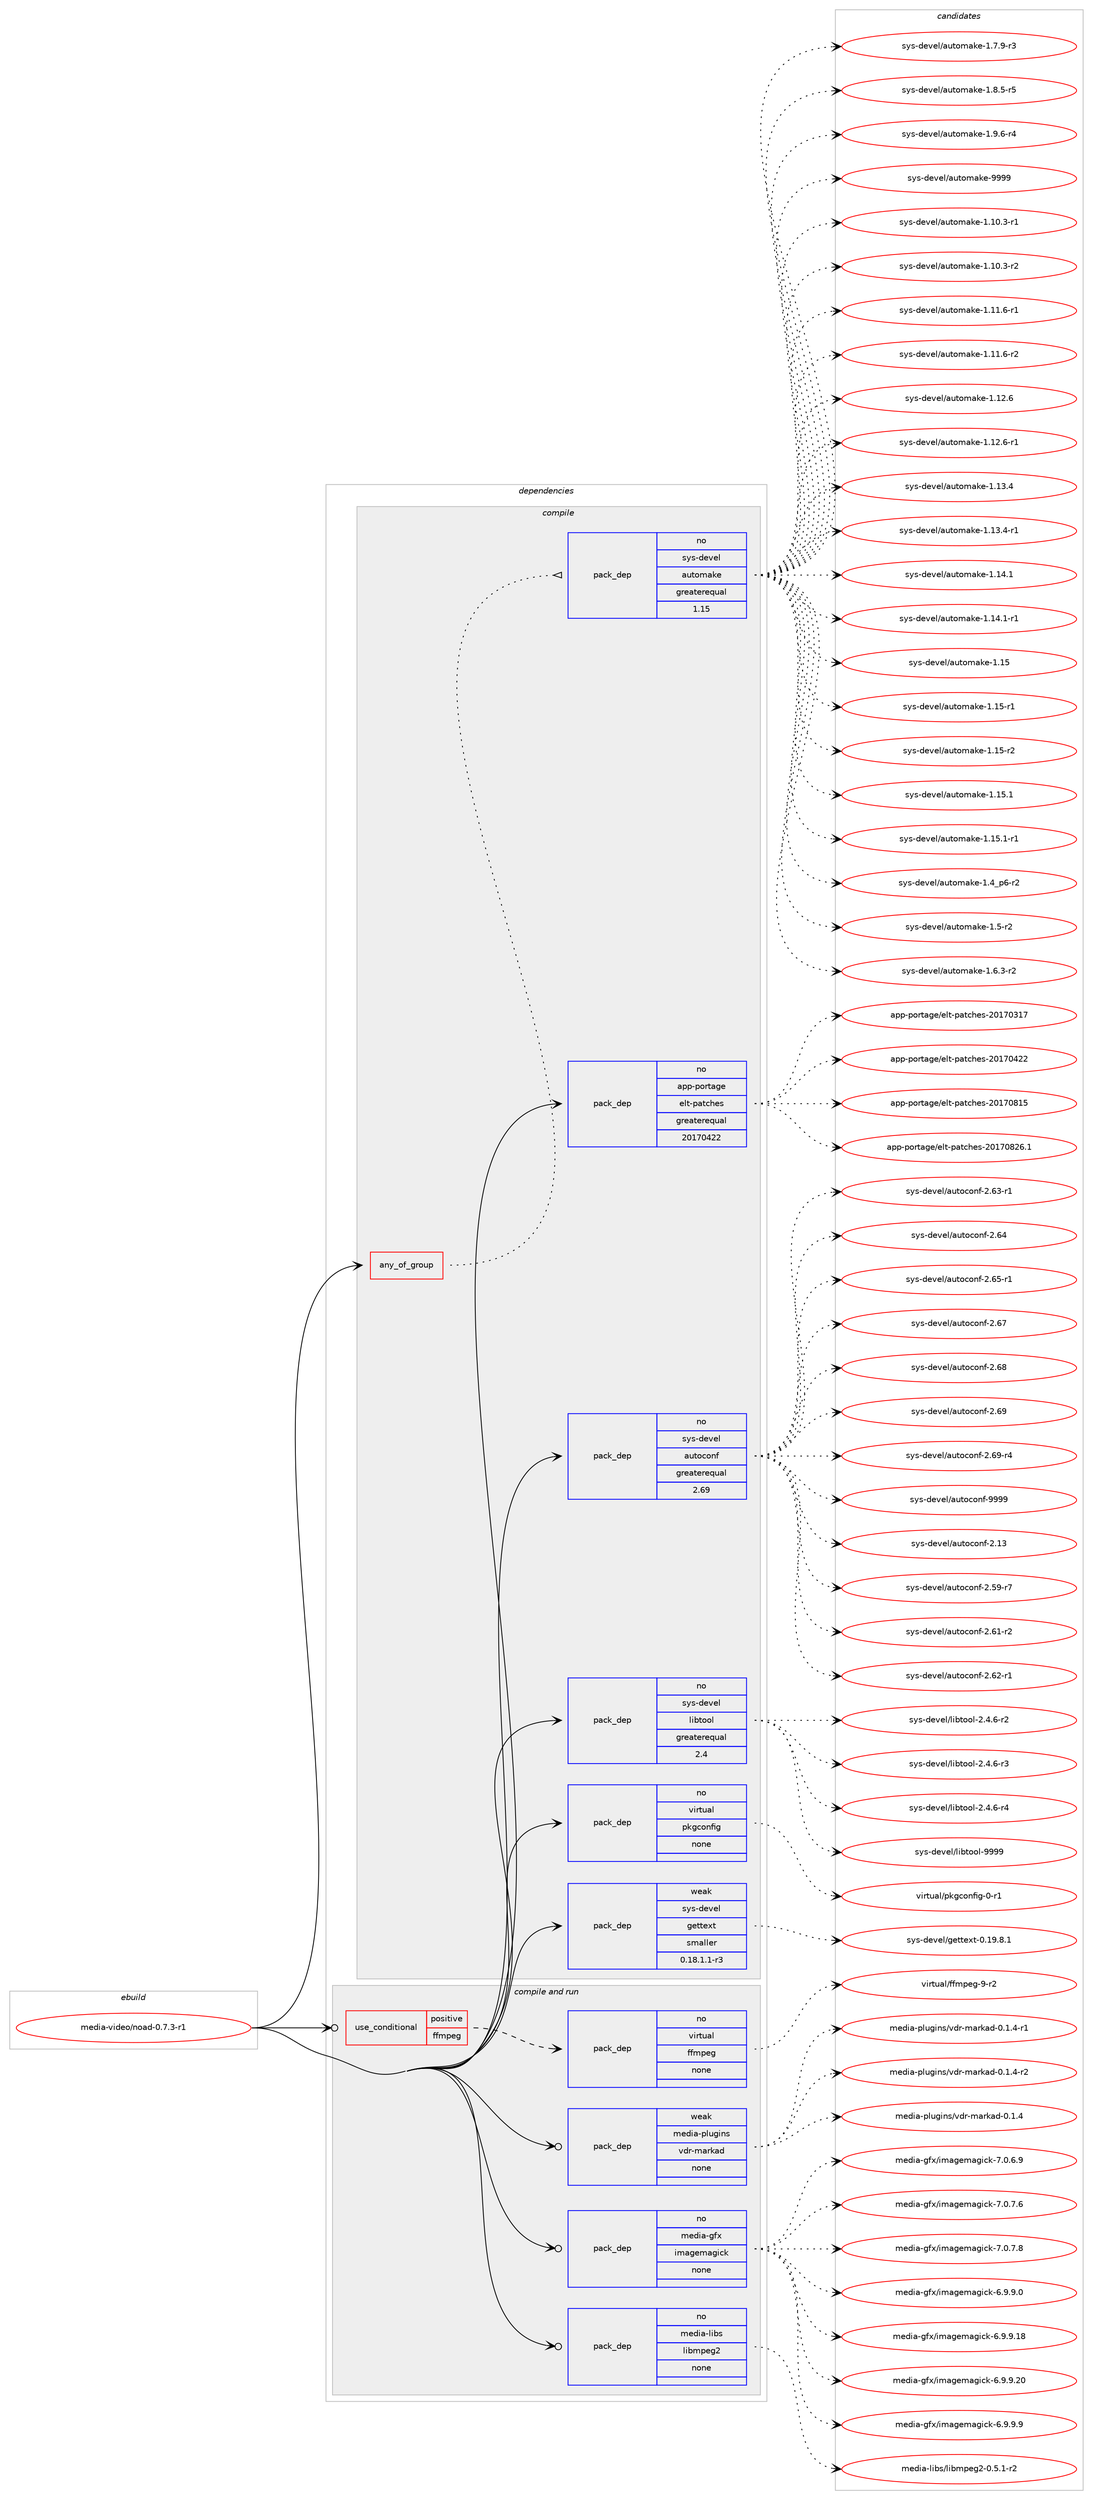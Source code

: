 digraph prolog {

# *************
# Graph options
# *************

newrank=true;
concentrate=true;
compound=true;
graph [rankdir=LR,fontname=Helvetica,fontsize=10,ranksep=1.5];#, ranksep=2.5, nodesep=0.2];
edge  [arrowhead=vee];
node  [fontname=Helvetica,fontsize=10];

# **********
# The ebuild
# **********

subgraph cluster_leftcol {
color=gray;
rank=same;
label=<<i>ebuild</i>>;
id [label="media-video/noad-0.7.3-r1", color=red, width=4, href="../media-video/noad-0.7.3-r1.svg"];
}

# ****************
# The dependencies
# ****************

subgraph cluster_midcol {
color=gray;
label=<<i>dependencies</i>>;
subgraph cluster_compile {
fillcolor="#eeeeee";
style=filled;
label=<<i>compile</i>>;
subgraph any6224 {
dependency395781 [label=<<TABLE BORDER="0" CELLBORDER="1" CELLSPACING="0" CELLPADDING="4"><TR><TD CELLPADDING="10">any_of_group</TD></TR></TABLE>>, shape=none, color=red];subgraph pack291730 {
dependency395782 [label=<<TABLE BORDER="0" CELLBORDER="1" CELLSPACING="0" CELLPADDING="4" WIDTH="220"><TR><TD ROWSPAN="6" CELLPADDING="30">pack_dep</TD></TR><TR><TD WIDTH="110">no</TD></TR><TR><TD>sys-devel</TD></TR><TR><TD>automake</TD></TR><TR><TD>greaterequal</TD></TR><TR><TD>1.15</TD></TR></TABLE>>, shape=none, color=blue];
}
dependency395781:e -> dependency395782:w [weight=20,style="dotted",arrowhead="oinv"];
}
id:e -> dependency395781:w [weight=20,style="solid",arrowhead="vee"];
subgraph pack291731 {
dependency395783 [label=<<TABLE BORDER="0" CELLBORDER="1" CELLSPACING="0" CELLPADDING="4" WIDTH="220"><TR><TD ROWSPAN="6" CELLPADDING="30">pack_dep</TD></TR><TR><TD WIDTH="110">no</TD></TR><TR><TD>app-portage</TD></TR><TR><TD>elt-patches</TD></TR><TR><TD>greaterequal</TD></TR><TR><TD>20170422</TD></TR></TABLE>>, shape=none, color=blue];
}
id:e -> dependency395783:w [weight=20,style="solid",arrowhead="vee"];
subgraph pack291732 {
dependency395784 [label=<<TABLE BORDER="0" CELLBORDER="1" CELLSPACING="0" CELLPADDING="4" WIDTH="220"><TR><TD ROWSPAN="6" CELLPADDING="30">pack_dep</TD></TR><TR><TD WIDTH="110">no</TD></TR><TR><TD>sys-devel</TD></TR><TR><TD>autoconf</TD></TR><TR><TD>greaterequal</TD></TR><TR><TD>2.69</TD></TR></TABLE>>, shape=none, color=blue];
}
id:e -> dependency395784:w [weight=20,style="solid",arrowhead="vee"];
subgraph pack291733 {
dependency395785 [label=<<TABLE BORDER="0" CELLBORDER="1" CELLSPACING="0" CELLPADDING="4" WIDTH="220"><TR><TD ROWSPAN="6" CELLPADDING="30">pack_dep</TD></TR><TR><TD WIDTH="110">no</TD></TR><TR><TD>sys-devel</TD></TR><TR><TD>libtool</TD></TR><TR><TD>greaterequal</TD></TR><TR><TD>2.4</TD></TR></TABLE>>, shape=none, color=blue];
}
id:e -> dependency395785:w [weight=20,style="solid",arrowhead="vee"];
subgraph pack291734 {
dependency395786 [label=<<TABLE BORDER="0" CELLBORDER="1" CELLSPACING="0" CELLPADDING="4" WIDTH="220"><TR><TD ROWSPAN="6" CELLPADDING="30">pack_dep</TD></TR><TR><TD WIDTH="110">no</TD></TR><TR><TD>virtual</TD></TR><TR><TD>pkgconfig</TD></TR><TR><TD>none</TD></TR><TR><TD></TD></TR></TABLE>>, shape=none, color=blue];
}
id:e -> dependency395786:w [weight=20,style="solid",arrowhead="vee"];
subgraph pack291735 {
dependency395787 [label=<<TABLE BORDER="0" CELLBORDER="1" CELLSPACING="0" CELLPADDING="4" WIDTH="220"><TR><TD ROWSPAN="6" CELLPADDING="30">pack_dep</TD></TR><TR><TD WIDTH="110">weak</TD></TR><TR><TD>sys-devel</TD></TR><TR><TD>gettext</TD></TR><TR><TD>smaller</TD></TR><TR><TD>0.18.1.1-r3</TD></TR></TABLE>>, shape=none, color=blue];
}
id:e -> dependency395787:w [weight=20,style="solid",arrowhead="vee"];
}
subgraph cluster_compileandrun {
fillcolor="#eeeeee";
style=filled;
label=<<i>compile and run</i>>;
subgraph cond97652 {
dependency395788 [label=<<TABLE BORDER="0" CELLBORDER="1" CELLSPACING="0" CELLPADDING="4"><TR><TD ROWSPAN="3" CELLPADDING="10">use_conditional</TD></TR><TR><TD>positive</TD></TR><TR><TD>ffmpeg</TD></TR></TABLE>>, shape=none, color=red];
subgraph pack291736 {
dependency395789 [label=<<TABLE BORDER="0" CELLBORDER="1" CELLSPACING="0" CELLPADDING="4" WIDTH="220"><TR><TD ROWSPAN="6" CELLPADDING="30">pack_dep</TD></TR><TR><TD WIDTH="110">no</TD></TR><TR><TD>virtual</TD></TR><TR><TD>ffmpeg</TD></TR><TR><TD>none</TD></TR><TR><TD></TD></TR></TABLE>>, shape=none, color=blue];
}
dependency395788:e -> dependency395789:w [weight=20,style="dashed",arrowhead="vee"];
}
id:e -> dependency395788:w [weight=20,style="solid",arrowhead="odotvee"];
subgraph pack291737 {
dependency395790 [label=<<TABLE BORDER="0" CELLBORDER="1" CELLSPACING="0" CELLPADDING="4" WIDTH="220"><TR><TD ROWSPAN="6" CELLPADDING="30">pack_dep</TD></TR><TR><TD WIDTH="110">no</TD></TR><TR><TD>media-gfx</TD></TR><TR><TD>imagemagick</TD></TR><TR><TD>none</TD></TR><TR><TD></TD></TR></TABLE>>, shape=none, color=blue];
}
id:e -> dependency395790:w [weight=20,style="solid",arrowhead="odotvee"];
subgraph pack291738 {
dependency395791 [label=<<TABLE BORDER="0" CELLBORDER="1" CELLSPACING="0" CELLPADDING="4" WIDTH="220"><TR><TD ROWSPAN="6" CELLPADDING="30">pack_dep</TD></TR><TR><TD WIDTH="110">no</TD></TR><TR><TD>media-libs</TD></TR><TR><TD>libmpeg2</TD></TR><TR><TD>none</TD></TR><TR><TD></TD></TR></TABLE>>, shape=none, color=blue];
}
id:e -> dependency395791:w [weight=20,style="solid",arrowhead="odotvee"];
subgraph pack291739 {
dependency395792 [label=<<TABLE BORDER="0" CELLBORDER="1" CELLSPACING="0" CELLPADDING="4" WIDTH="220"><TR><TD ROWSPAN="6" CELLPADDING="30">pack_dep</TD></TR><TR><TD WIDTH="110">weak</TD></TR><TR><TD>media-plugins</TD></TR><TR><TD>vdr-markad</TD></TR><TR><TD>none</TD></TR><TR><TD></TD></TR></TABLE>>, shape=none, color=blue];
}
id:e -> dependency395792:w [weight=20,style="solid",arrowhead="odotvee"];
}
subgraph cluster_run {
fillcolor="#eeeeee";
style=filled;
label=<<i>run</i>>;
}
}

# **************
# The candidates
# **************

subgraph cluster_choices {
rank=same;
color=gray;
label=<<i>candidates</i>>;

subgraph choice291730 {
color=black;
nodesep=1;
choice11512111545100101118101108479711711611110997107101454946494846514511449 [label="sys-devel/automake-1.10.3-r1", color=red, width=4,href="../sys-devel/automake-1.10.3-r1.svg"];
choice11512111545100101118101108479711711611110997107101454946494846514511450 [label="sys-devel/automake-1.10.3-r2", color=red, width=4,href="../sys-devel/automake-1.10.3-r2.svg"];
choice11512111545100101118101108479711711611110997107101454946494946544511449 [label="sys-devel/automake-1.11.6-r1", color=red, width=4,href="../sys-devel/automake-1.11.6-r1.svg"];
choice11512111545100101118101108479711711611110997107101454946494946544511450 [label="sys-devel/automake-1.11.6-r2", color=red, width=4,href="../sys-devel/automake-1.11.6-r2.svg"];
choice1151211154510010111810110847971171161111099710710145494649504654 [label="sys-devel/automake-1.12.6", color=red, width=4,href="../sys-devel/automake-1.12.6.svg"];
choice11512111545100101118101108479711711611110997107101454946495046544511449 [label="sys-devel/automake-1.12.6-r1", color=red, width=4,href="../sys-devel/automake-1.12.6-r1.svg"];
choice1151211154510010111810110847971171161111099710710145494649514652 [label="sys-devel/automake-1.13.4", color=red, width=4,href="../sys-devel/automake-1.13.4.svg"];
choice11512111545100101118101108479711711611110997107101454946495146524511449 [label="sys-devel/automake-1.13.4-r1", color=red, width=4,href="../sys-devel/automake-1.13.4-r1.svg"];
choice1151211154510010111810110847971171161111099710710145494649524649 [label="sys-devel/automake-1.14.1", color=red, width=4,href="../sys-devel/automake-1.14.1.svg"];
choice11512111545100101118101108479711711611110997107101454946495246494511449 [label="sys-devel/automake-1.14.1-r1", color=red, width=4,href="../sys-devel/automake-1.14.1-r1.svg"];
choice115121115451001011181011084797117116111109971071014549464953 [label="sys-devel/automake-1.15", color=red, width=4,href="../sys-devel/automake-1.15.svg"];
choice1151211154510010111810110847971171161111099710710145494649534511449 [label="sys-devel/automake-1.15-r1", color=red, width=4,href="../sys-devel/automake-1.15-r1.svg"];
choice1151211154510010111810110847971171161111099710710145494649534511450 [label="sys-devel/automake-1.15-r2", color=red, width=4,href="../sys-devel/automake-1.15-r2.svg"];
choice1151211154510010111810110847971171161111099710710145494649534649 [label="sys-devel/automake-1.15.1", color=red, width=4,href="../sys-devel/automake-1.15.1.svg"];
choice11512111545100101118101108479711711611110997107101454946495346494511449 [label="sys-devel/automake-1.15.1-r1", color=red, width=4,href="../sys-devel/automake-1.15.1-r1.svg"];
choice115121115451001011181011084797117116111109971071014549465295112544511450 [label="sys-devel/automake-1.4_p6-r2", color=red, width=4,href="../sys-devel/automake-1.4_p6-r2.svg"];
choice11512111545100101118101108479711711611110997107101454946534511450 [label="sys-devel/automake-1.5-r2", color=red, width=4,href="../sys-devel/automake-1.5-r2.svg"];
choice115121115451001011181011084797117116111109971071014549465446514511450 [label="sys-devel/automake-1.6.3-r2", color=red, width=4,href="../sys-devel/automake-1.6.3-r2.svg"];
choice115121115451001011181011084797117116111109971071014549465546574511451 [label="sys-devel/automake-1.7.9-r3", color=red, width=4,href="../sys-devel/automake-1.7.9-r3.svg"];
choice115121115451001011181011084797117116111109971071014549465646534511453 [label="sys-devel/automake-1.8.5-r5", color=red, width=4,href="../sys-devel/automake-1.8.5-r5.svg"];
choice115121115451001011181011084797117116111109971071014549465746544511452 [label="sys-devel/automake-1.9.6-r4", color=red, width=4,href="../sys-devel/automake-1.9.6-r4.svg"];
choice115121115451001011181011084797117116111109971071014557575757 [label="sys-devel/automake-9999", color=red, width=4,href="../sys-devel/automake-9999.svg"];
dependency395782:e -> choice11512111545100101118101108479711711611110997107101454946494846514511449:w [style=dotted,weight="100"];
dependency395782:e -> choice11512111545100101118101108479711711611110997107101454946494846514511450:w [style=dotted,weight="100"];
dependency395782:e -> choice11512111545100101118101108479711711611110997107101454946494946544511449:w [style=dotted,weight="100"];
dependency395782:e -> choice11512111545100101118101108479711711611110997107101454946494946544511450:w [style=dotted,weight="100"];
dependency395782:e -> choice1151211154510010111810110847971171161111099710710145494649504654:w [style=dotted,weight="100"];
dependency395782:e -> choice11512111545100101118101108479711711611110997107101454946495046544511449:w [style=dotted,weight="100"];
dependency395782:e -> choice1151211154510010111810110847971171161111099710710145494649514652:w [style=dotted,weight="100"];
dependency395782:e -> choice11512111545100101118101108479711711611110997107101454946495146524511449:w [style=dotted,weight="100"];
dependency395782:e -> choice1151211154510010111810110847971171161111099710710145494649524649:w [style=dotted,weight="100"];
dependency395782:e -> choice11512111545100101118101108479711711611110997107101454946495246494511449:w [style=dotted,weight="100"];
dependency395782:e -> choice115121115451001011181011084797117116111109971071014549464953:w [style=dotted,weight="100"];
dependency395782:e -> choice1151211154510010111810110847971171161111099710710145494649534511449:w [style=dotted,weight="100"];
dependency395782:e -> choice1151211154510010111810110847971171161111099710710145494649534511450:w [style=dotted,weight="100"];
dependency395782:e -> choice1151211154510010111810110847971171161111099710710145494649534649:w [style=dotted,weight="100"];
dependency395782:e -> choice11512111545100101118101108479711711611110997107101454946495346494511449:w [style=dotted,weight="100"];
dependency395782:e -> choice115121115451001011181011084797117116111109971071014549465295112544511450:w [style=dotted,weight="100"];
dependency395782:e -> choice11512111545100101118101108479711711611110997107101454946534511450:w [style=dotted,weight="100"];
dependency395782:e -> choice115121115451001011181011084797117116111109971071014549465446514511450:w [style=dotted,weight="100"];
dependency395782:e -> choice115121115451001011181011084797117116111109971071014549465546574511451:w [style=dotted,weight="100"];
dependency395782:e -> choice115121115451001011181011084797117116111109971071014549465646534511453:w [style=dotted,weight="100"];
dependency395782:e -> choice115121115451001011181011084797117116111109971071014549465746544511452:w [style=dotted,weight="100"];
dependency395782:e -> choice115121115451001011181011084797117116111109971071014557575757:w [style=dotted,weight="100"];
}
subgraph choice291731 {
color=black;
nodesep=1;
choice97112112451121111141169710310147101108116451129711699104101115455048495548514955 [label="app-portage/elt-patches-20170317", color=red, width=4,href="../app-portage/elt-patches-20170317.svg"];
choice97112112451121111141169710310147101108116451129711699104101115455048495548525050 [label="app-portage/elt-patches-20170422", color=red, width=4,href="../app-portage/elt-patches-20170422.svg"];
choice97112112451121111141169710310147101108116451129711699104101115455048495548564953 [label="app-portage/elt-patches-20170815", color=red, width=4,href="../app-portage/elt-patches-20170815.svg"];
choice971121124511211111411697103101471011081164511297116991041011154550484955485650544649 [label="app-portage/elt-patches-20170826.1", color=red, width=4,href="../app-portage/elt-patches-20170826.1.svg"];
dependency395783:e -> choice97112112451121111141169710310147101108116451129711699104101115455048495548514955:w [style=dotted,weight="100"];
dependency395783:e -> choice97112112451121111141169710310147101108116451129711699104101115455048495548525050:w [style=dotted,weight="100"];
dependency395783:e -> choice97112112451121111141169710310147101108116451129711699104101115455048495548564953:w [style=dotted,weight="100"];
dependency395783:e -> choice971121124511211111411697103101471011081164511297116991041011154550484955485650544649:w [style=dotted,weight="100"];
}
subgraph choice291732 {
color=black;
nodesep=1;
choice115121115451001011181011084797117116111991111101024550464951 [label="sys-devel/autoconf-2.13", color=red, width=4,href="../sys-devel/autoconf-2.13.svg"];
choice1151211154510010111810110847971171161119911111010245504653574511455 [label="sys-devel/autoconf-2.59-r7", color=red, width=4,href="../sys-devel/autoconf-2.59-r7.svg"];
choice1151211154510010111810110847971171161119911111010245504654494511450 [label="sys-devel/autoconf-2.61-r2", color=red, width=4,href="../sys-devel/autoconf-2.61-r2.svg"];
choice1151211154510010111810110847971171161119911111010245504654504511449 [label="sys-devel/autoconf-2.62-r1", color=red, width=4,href="../sys-devel/autoconf-2.62-r1.svg"];
choice1151211154510010111810110847971171161119911111010245504654514511449 [label="sys-devel/autoconf-2.63-r1", color=red, width=4,href="../sys-devel/autoconf-2.63-r1.svg"];
choice115121115451001011181011084797117116111991111101024550465452 [label="sys-devel/autoconf-2.64", color=red, width=4,href="../sys-devel/autoconf-2.64.svg"];
choice1151211154510010111810110847971171161119911111010245504654534511449 [label="sys-devel/autoconf-2.65-r1", color=red, width=4,href="../sys-devel/autoconf-2.65-r1.svg"];
choice115121115451001011181011084797117116111991111101024550465455 [label="sys-devel/autoconf-2.67", color=red, width=4,href="../sys-devel/autoconf-2.67.svg"];
choice115121115451001011181011084797117116111991111101024550465456 [label="sys-devel/autoconf-2.68", color=red, width=4,href="../sys-devel/autoconf-2.68.svg"];
choice115121115451001011181011084797117116111991111101024550465457 [label="sys-devel/autoconf-2.69", color=red, width=4,href="../sys-devel/autoconf-2.69.svg"];
choice1151211154510010111810110847971171161119911111010245504654574511452 [label="sys-devel/autoconf-2.69-r4", color=red, width=4,href="../sys-devel/autoconf-2.69-r4.svg"];
choice115121115451001011181011084797117116111991111101024557575757 [label="sys-devel/autoconf-9999", color=red, width=4,href="../sys-devel/autoconf-9999.svg"];
dependency395784:e -> choice115121115451001011181011084797117116111991111101024550464951:w [style=dotted,weight="100"];
dependency395784:e -> choice1151211154510010111810110847971171161119911111010245504653574511455:w [style=dotted,weight="100"];
dependency395784:e -> choice1151211154510010111810110847971171161119911111010245504654494511450:w [style=dotted,weight="100"];
dependency395784:e -> choice1151211154510010111810110847971171161119911111010245504654504511449:w [style=dotted,weight="100"];
dependency395784:e -> choice1151211154510010111810110847971171161119911111010245504654514511449:w [style=dotted,weight="100"];
dependency395784:e -> choice115121115451001011181011084797117116111991111101024550465452:w [style=dotted,weight="100"];
dependency395784:e -> choice1151211154510010111810110847971171161119911111010245504654534511449:w [style=dotted,weight="100"];
dependency395784:e -> choice115121115451001011181011084797117116111991111101024550465455:w [style=dotted,weight="100"];
dependency395784:e -> choice115121115451001011181011084797117116111991111101024550465456:w [style=dotted,weight="100"];
dependency395784:e -> choice115121115451001011181011084797117116111991111101024550465457:w [style=dotted,weight="100"];
dependency395784:e -> choice1151211154510010111810110847971171161119911111010245504654574511452:w [style=dotted,weight="100"];
dependency395784:e -> choice115121115451001011181011084797117116111991111101024557575757:w [style=dotted,weight="100"];
}
subgraph choice291733 {
color=black;
nodesep=1;
choice1151211154510010111810110847108105981161111111084550465246544511450 [label="sys-devel/libtool-2.4.6-r2", color=red, width=4,href="../sys-devel/libtool-2.4.6-r2.svg"];
choice1151211154510010111810110847108105981161111111084550465246544511451 [label="sys-devel/libtool-2.4.6-r3", color=red, width=4,href="../sys-devel/libtool-2.4.6-r3.svg"];
choice1151211154510010111810110847108105981161111111084550465246544511452 [label="sys-devel/libtool-2.4.6-r4", color=red, width=4,href="../sys-devel/libtool-2.4.6-r4.svg"];
choice1151211154510010111810110847108105981161111111084557575757 [label="sys-devel/libtool-9999", color=red, width=4,href="../sys-devel/libtool-9999.svg"];
dependency395785:e -> choice1151211154510010111810110847108105981161111111084550465246544511450:w [style=dotted,weight="100"];
dependency395785:e -> choice1151211154510010111810110847108105981161111111084550465246544511451:w [style=dotted,weight="100"];
dependency395785:e -> choice1151211154510010111810110847108105981161111111084550465246544511452:w [style=dotted,weight="100"];
dependency395785:e -> choice1151211154510010111810110847108105981161111111084557575757:w [style=dotted,weight="100"];
}
subgraph choice291734 {
color=black;
nodesep=1;
choice11810511411611797108471121071039911111010210510345484511449 [label="virtual/pkgconfig-0-r1", color=red, width=4,href="../virtual/pkgconfig-0-r1.svg"];
dependency395786:e -> choice11810511411611797108471121071039911111010210510345484511449:w [style=dotted,weight="100"];
}
subgraph choice291735 {
color=black;
nodesep=1;
choice1151211154510010111810110847103101116116101120116454846495746564649 [label="sys-devel/gettext-0.19.8.1", color=red, width=4,href="../sys-devel/gettext-0.19.8.1.svg"];
dependency395787:e -> choice1151211154510010111810110847103101116116101120116454846495746564649:w [style=dotted,weight="100"];
}
subgraph choice291736 {
color=black;
nodesep=1;
choice118105114116117971084710210210911210110345574511450 [label="virtual/ffmpeg-9-r2", color=red, width=4,href="../virtual/ffmpeg-9-r2.svg"];
dependency395789:e -> choice118105114116117971084710210210911210110345574511450:w [style=dotted,weight="100"];
}
subgraph choice291737 {
color=black;
nodesep=1;
choice1091011001059745103102120471051099710310110997103105991074554465746574648 [label="media-gfx/imagemagick-6.9.9.0", color=red, width=4,href="../media-gfx/imagemagick-6.9.9.0.svg"];
choice109101100105974510310212047105109971031011099710310599107455446574657464956 [label="media-gfx/imagemagick-6.9.9.18", color=red, width=4,href="../media-gfx/imagemagick-6.9.9.18.svg"];
choice109101100105974510310212047105109971031011099710310599107455446574657465048 [label="media-gfx/imagemagick-6.9.9.20", color=red, width=4,href="../media-gfx/imagemagick-6.9.9.20.svg"];
choice1091011001059745103102120471051099710310110997103105991074554465746574657 [label="media-gfx/imagemagick-6.9.9.9", color=red, width=4,href="../media-gfx/imagemagick-6.9.9.9.svg"];
choice1091011001059745103102120471051099710310110997103105991074555464846544657 [label="media-gfx/imagemagick-7.0.6.9", color=red, width=4,href="../media-gfx/imagemagick-7.0.6.9.svg"];
choice1091011001059745103102120471051099710310110997103105991074555464846554654 [label="media-gfx/imagemagick-7.0.7.6", color=red, width=4,href="../media-gfx/imagemagick-7.0.7.6.svg"];
choice1091011001059745103102120471051099710310110997103105991074555464846554656 [label="media-gfx/imagemagick-7.0.7.8", color=red, width=4,href="../media-gfx/imagemagick-7.0.7.8.svg"];
dependency395790:e -> choice1091011001059745103102120471051099710310110997103105991074554465746574648:w [style=dotted,weight="100"];
dependency395790:e -> choice109101100105974510310212047105109971031011099710310599107455446574657464956:w [style=dotted,weight="100"];
dependency395790:e -> choice109101100105974510310212047105109971031011099710310599107455446574657465048:w [style=dotted,weight="100"];
dependency395790:e -> choice1091011001059745103102120471051099710310110997103105991074554465746574657:w [style=dotted,weight="100"];
dependency395790:e -> choice1091011001059745103102120471051099710310110997103105991074555464846544657:w [style=dotted,weight="100"];
dependency395790:e -> choice1091011001059745103102120471051099710310110997103105991074555464846554654:w [style=dotted,weight="100"];
dependency395790:e -> choice1091011001059745103102120471051099710310110997103105991074555464846554656:w [style=dotted,weight="100"];
}
subgraph choice291738 {
color=black;
nodesep=1;
choice1091011001059745108105981154710810598109112101103504548465346494511450 [label="media-libs/libmpeg2-0.5.1-r2", color=red, width=4,href="../media-libs/libmpeg2-0.5.1-r2.svg"];
dependency395791:e -> choice1091011001059745108105981154710810598109112101103504548465346494511450:w [style=dotted,weight="100"];
}
subgraph choice291739 {
color=black;
nodesep=1;
choice109101100105974511210811710310511011547118100114451099711410797100454846494652 [label="media-plugins/vdr-markad-0.1.4", color=red, width=4,href="../media-plugins/vdr-markad-0.1.4.svg"];
choice1091011001059745112108117103105110115471181001144510997114107971004548464946524511449 [label="media-plugins/vdr-markad-0.1.4-r1", color=red, width=4,href="../media-plugins/vdr-markad-0.1.4-r1.svg"];
choice1091011001059745112108117103105110115471181001144510997114107971004548464946524511450 [label="media-plugins/vdr-markad-0.1.4-r2", color=red, width=4,href="../media-plugins/vdr-markad-0.1.4-r2.svg"];
dependency395792:e -> choice109101100105974511210811710310511011547118100114451099711410797100454846494652:w [style=dotted,weight="100"];
dependency395792:e -> choice1091011001059745112108117103105110115471181001144510997114107971004548464946524511449:w [style=dotted,weight="100"];
dependency395792:e -> choice1091011001059745112108117103105110115471181001144510997114107971004548464946524511450:w [style=dotted,weight="100"];
}
}

}
